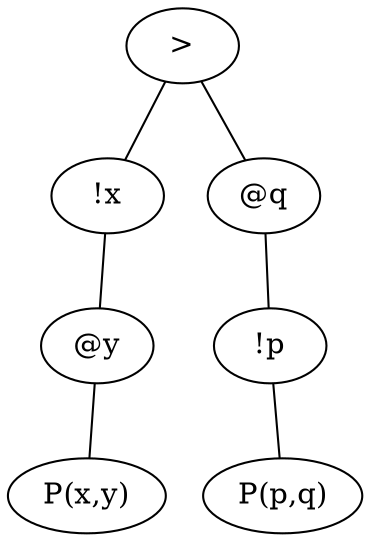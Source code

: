 graph logic {
node1 [label = ">"]
node2 [label = "!x"]
node1 -- node2
node3 [label = "@y"]
node2 -- node3
node4 [label = "P(x,y)"]
node3 -- node4
node5 [label = "@q"]
node1 -- node5
node6 [label = "!p"]
node5 -- node6
node7 [label = "P(p,q)"]
node6 -- node7}